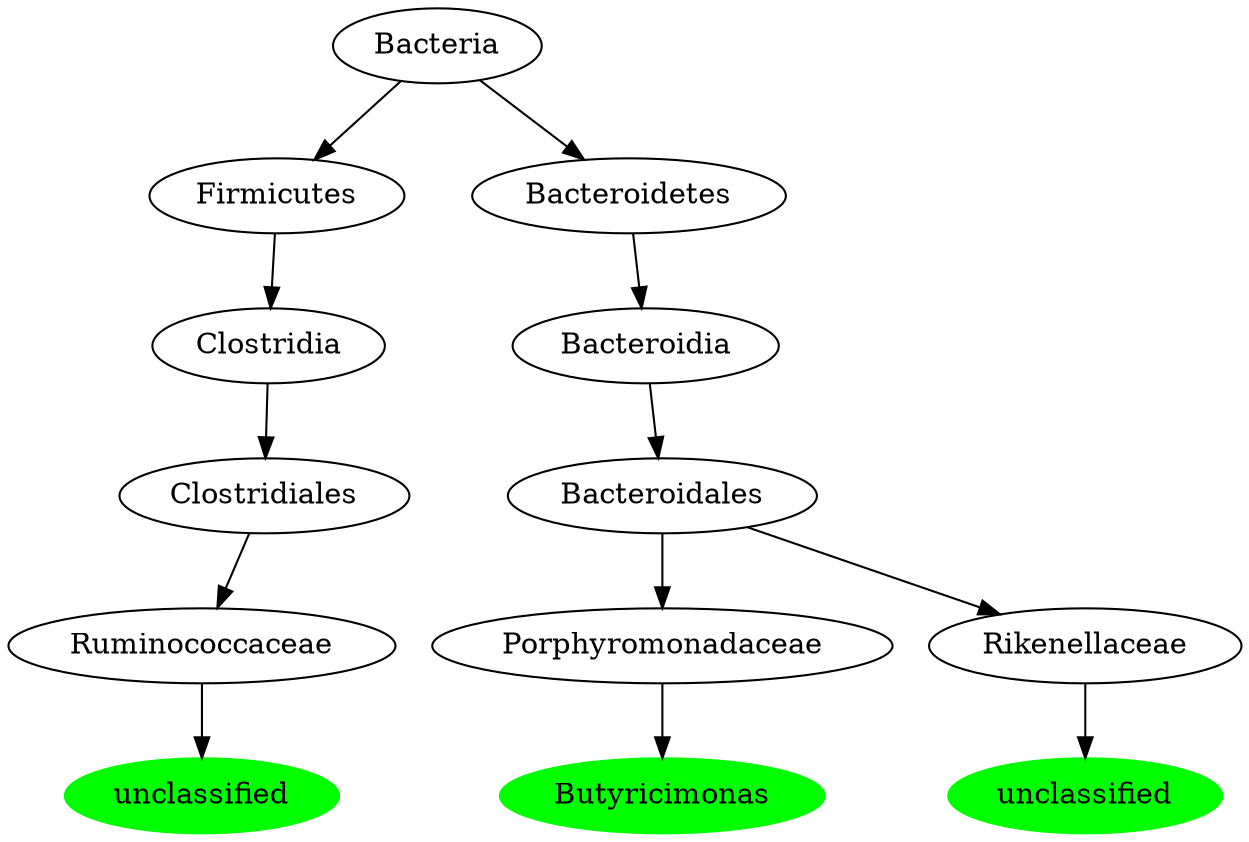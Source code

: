 digraph G { 
	Ruminococcaceaeunclassified [label="unclassified", color="green", style=filled];
	ClostridialesRuminococcaceae [label="Ruminococcaceae"];
	Ruminococcaceaeunclassified [label="unclassified"];
	ClostridialesRuminococcaceae -> Ruminococcaceaeunclassified;
	ClostridiaClostridiales [label="Clostridiales"];
	ClostridialesRuminococcaceae [label="Ruminococcaceae"];
	ClostridiaClostridiales -> ClostridialesRuminococcaceae;
	FirmicutesClostridia [label="Clostridia"];
	ClostridiaClostridiales [label="Clostridiales"];
	FirmicutesClostridia -> ClostridiaClostridiales;
	BacteriaFirmicutes [label="Firmicutes"];
	FirmicutesClostridia [label="Clostridia"];
	BacteriaFirmicutes -> FirmicutesClostridia;
	Bacteria [label="Bacteria"];
	BacteriaFirmicutes [label="Firmicutes"];
	Bacteria -> BacteriaFirmicutes;
	PorphyromonadaceaeButyricimonas [label="Butyricimonas", color="green", style=filled];
	BacteroidalesPorphyromonadaceae [label="Porphyromonadaceae"];
	PorphyromonadaceaeButyricimonas [label="Butyricimonas"];
	BacteroidalesPorphyromonadaceae -> PorphyromonadaceaeButyricimonas;
	BacteroidiaBacteroidales [label="Bacteroidales"];
	BacteroidalesPorphyromonadaceae [label="Porphyromonadaceae"];
	BacteroidiaBacteroidales -> BacteroidalesPorphyromonadaceae;
	BacteroidetesBacteroidia [label="Bacteroidia"];
	BacteroidiaBacteroidales [label="Bacteroidales"];
	BacteroidetesBacteroidia -> BacteroidiaBacteroidales;
	BacteriaBacteroidetes [label="Bacteroidetes"];
	BacteroidetesBacteroidia [label="Bacteroidia"];
	BacteriaBacteroidetes -> BacteroidetesBacteroidia;
	Bacteria [label="Bacteria"];
	BacteriaBacteroidetes [label="Bacteroidetes"];
	Bacteria -> BacteriaBacteroidetes;
	Rikenellaceaeunclassified [label="unclassified", color="green", style=filled];
	BacteroidalesRikenellaceae [label="Rikenellaceae"];
	Rikenellaceaeunclassified [label="unclassified"];
	BacteroidalesRikenellaceae -> Rikenellaceaeunclassified;
	BacteroidiaBacteroidales [label="Bacteroidales"];
	BacteroidalesRikenellaceae [label="Rikenellaceae"];
	BacteroidiaBacteroidales -> BacteroidalesRikenellaceae;

 }